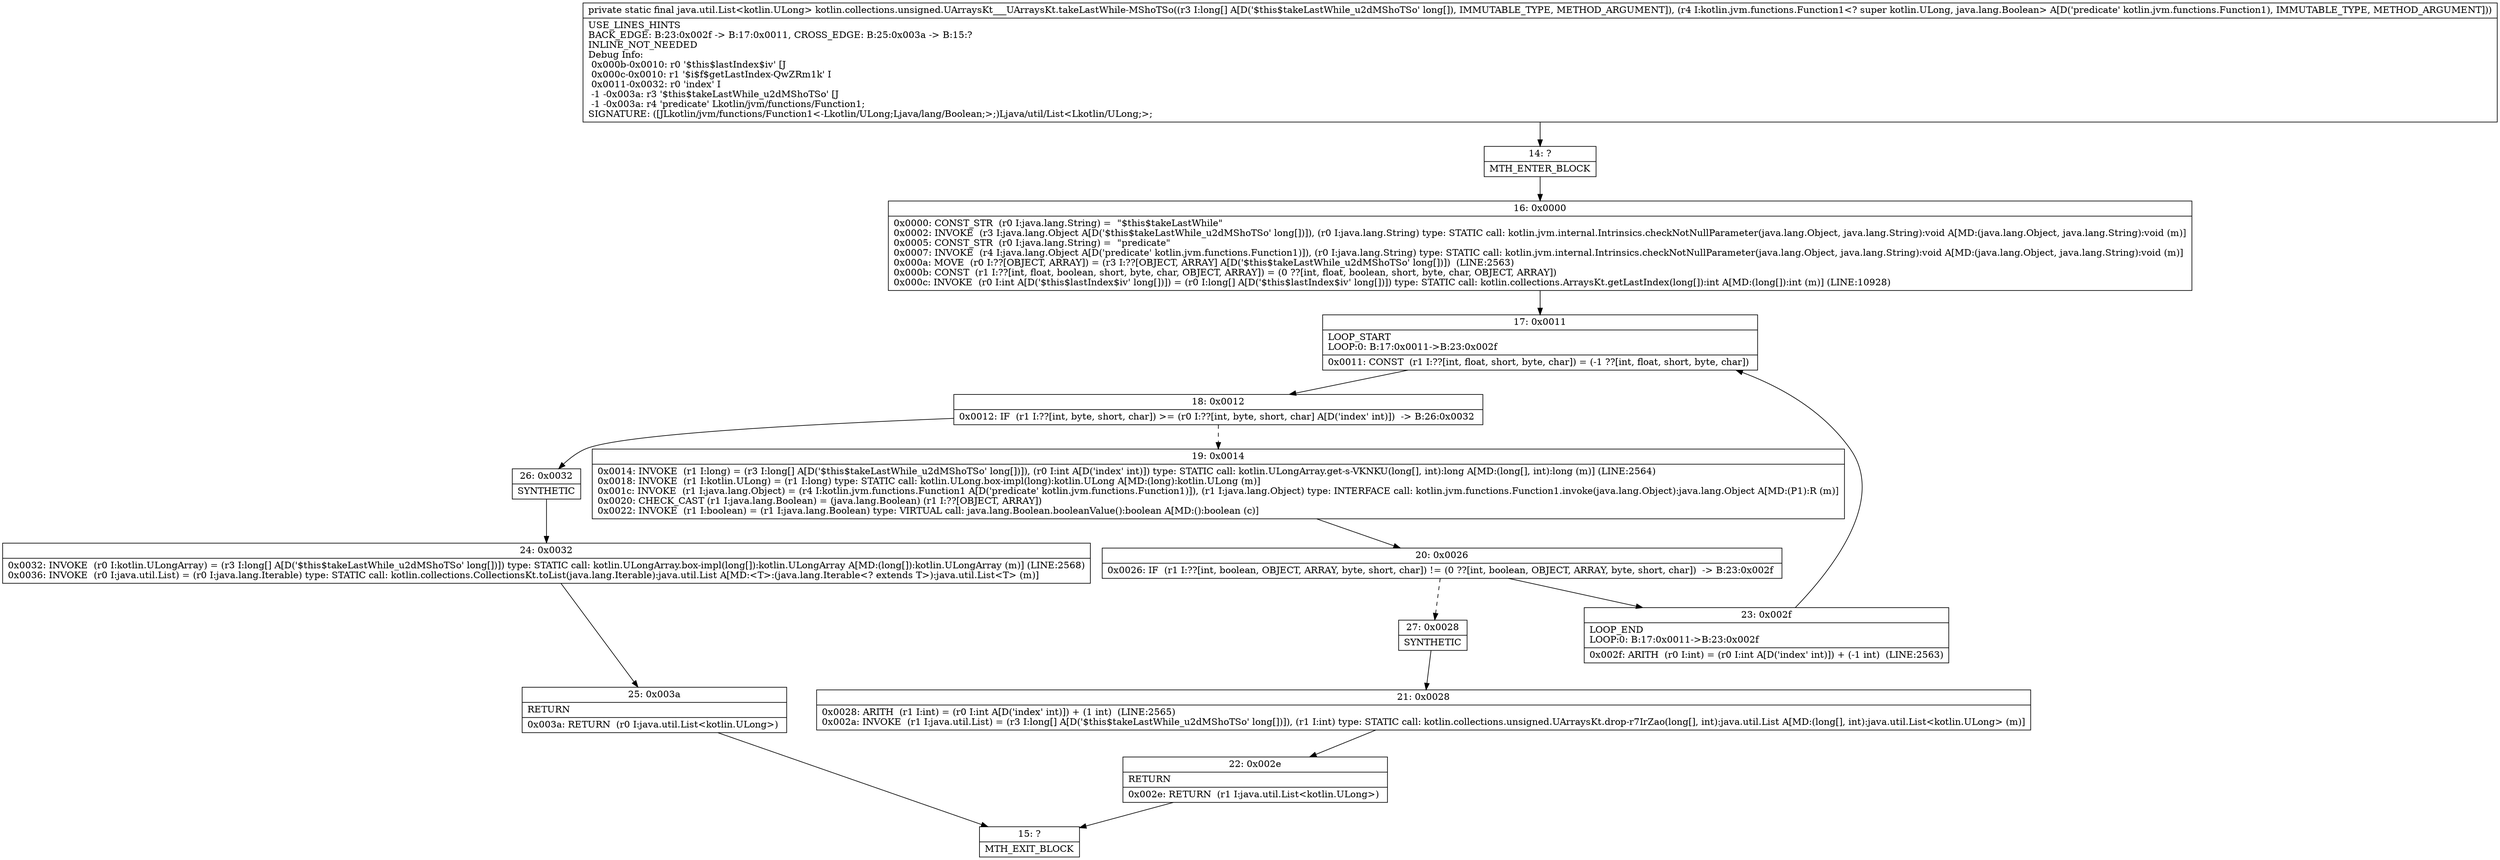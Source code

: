 digraph "CFG forkotlin.collections.unsigned.UArraysKt___UArraysKt.takeLastWhile\-MShoTSo([JLkotlin\/jvm\/functions\/Function1;)Ljava\/util\/List;" {
Node_14 [shape=record,label="{14\:\ ?|MTH_ENTER_BLOCK\l}"];
Node_16 [shape=record,label="{16\:\ 0x0000|0x0000: CONST_STR  (r0 I:java.lang.String) =  \"$this$takeLastWhile\" \l0x0002: INVOKE  (r3 I:java.lang.Object A[D('$this$takeLastWhile_u2dMShoTSo' long[])]), (r0 I:java.lang.String) type: STATIC call: kotlin.jvm.internal.Intrinsics.checkNotNullParameter(java.lang.Object, java.lang.String):void A[MD:(java.lang.Object, java.lang.String):void (m)]\l0x0005: CONST_STR  (r0 I:java.lang.String) =  \"predicate\" \l0x0007: INVOKE  (r4 I:java.lang.Object A[D('predicate' kotlin.jvm.functions.Function1)]), (r0 I:java.lang.String) type: STATIC call: kotlin.jvm.internal.Intrinsics.checkNotNullParameter(java.lang.Object, java.lang.String):void A[MD:(java.lang.Object, java.lang.String):void (m)]\l0x000a: MOVE  (r0 I:??[OBJECT, ARRAY]) = (r3 I:??[OBJECT, ARRAY] A[D('$this$takeLastWhile_u2dMShoTSo' long[])])  (LINE:2563)\l0x000b: CONST  (r1 I:??[int, float, boolean, short, byte, char, OBJECT, ARRAY]) = (0 ??[int, float, boolean, short, byte, char, OBJECT, ARRAY]) \l0x000c: INVOKE  (r0 I:int A[D('$this$lastIndex$iv' long[])]) = (r0 I:long[] A[D('$this$lastIndex$iv' long[])]) type: STATIC call: kotlin.collections.ArraysKt.getLastIndex(long[]):int A[MD:(long[]):int (m)] (LINE:10928)\l}"];
Node_17 [shape=record,label="{17\:\ 0x0011|LOOP_START\lLOOP:0: B:17:0x0011\-\>B:23:0x002f\l|0x0011: CONST  (r1 I:??[int, float, short, byte, char]) = (\-1 ??[int, float, short, byte, char]) \l}"];
Node_18 [shape=record,label="{18\:\ 0x0012|0x0012: IF  (r1 I:??[int, byte, short, char]) \>= (r0 I:??[int, byte, short, char] A[D('index' int)])  \-\> B:26:0x0032 \l}"];
Node_19 [shape=record,label="{19\:\ 0x0014|0x0014: INVOKE  (r1 I:long) = (r3 I:long[] A[D('$this$takeLastWhile_u2dMShoTSo' long[])]), (r0 I:int A[D('index' int)]) type: STATIC call: kotlin.ULongArray.get\-s\-VKNKU(long[], int):long A[MD:(long[], int):long (m)] (LINE:2564)\l0x0018: INVOKE  (r1 I:kotlin.ULong) = (r1 I:long) type: STATIC call: kotlin.ULong.box\-impl(long):kotlin.ULong A[MD:(long):kotlin.ULong (m)]\l0x001c: INVOKE  (r1 I:java.lang.Object) = (r4 I:kotlin.jvm.functions.Function1 A[D('predicate' kotlin.jvm.functions.Function1)]), (r1 I:java.lang.Object) type: INTERFACE call: kotlin.jvm.functions.Function1.invoke(java.lang.Object):java.lang.Object A[MD:(P1):R (m)]\l0x0020: CHECK_CAST (r1 I:java.lang.Boolean) = (java.lang.Boolean) (r1 I:??[OBJECT, ARRAY]) \l0x0022: INVOKE  (r1 I:boolean) = (r1 I:java.lang.Boolean) type: VIRTUAL call: java.lang.Boolean.booleanValue():boolean A[MD:():boolean (c)]\l}"];
Node_20 [shape=record,label="{20\:\ 0x0026|0x0026: IF  (r1 I:??[int, boolean, OBJECT, ARRAY, byte, short, char]) != (0 ??[int, boolean, OBJECT, ARRAY, byte, short, char])  \-\> B:23:0x002f \l}"];
Node_23 [shape=record,label="{23\:\ 0x002f|LOOP_END\lLOOP:0: B:17:0x0011\-\>B:23:0x002f\l|0x002f: ARITH  (r0 I:int) = (r0 I:int A[D('index' int)]) + (\-1 int)  (LINE:2563)\l}"];
Node_27 [shape=record,label="{27\:\ 0x0028|SYNTHETIC\l}"];
Node_21 [shape=record,label="{21\:\ 0x0028|0x0028: ARITH  (r1 I:int) = (r0 I:int A[D('index' int)]) + (1 int)  (LINE:2565)\l0x002a: INVOKE  (r1 I:java.util.List) = (r3 I:long[] A[D('$this$takeLastWhile_u2dMShoTSo' long[])]), (r1 I:int) type: STATIC call: kotlin.collections.unsigned.UArraysKt.drop\-r7IrZao(long[], int):java.util.List A[MD:(long[], int):java.util.List\<kotlin.ULong\> (m)]\l}"];
Node_22 [shape=record,label="{22\:\ 0x002e|RETURN\l|0x002e: RETURN  (r1 I:java.util.List\<kotlin.ULong\>) \l}"];
Node_15 [shape=record,label="{15\:\ ?|MTH_EXIT_BLOCK\l}"];
Node_26 [shape=record,label="{26\:\ 0x0032|SYNTHETIC\l}"];
Node_24 [shape=record,label="{24\:\ 0x0032|0x0032: INVOKE  (r0 I:kotlin.ULongArray) = (r3 I:long[] A[D('$this$takeLastWhile_u2dMShoTSo' long[])]) type: STATIC call: kotlin.ULongArray.box\-impl(long[]):kotlin.ULongArray A[MD:(long[]):kotlin.ULongArray (m)] (LINE:2568)\l0x0036: INVOKE  (r0 I:java.util.List) = (r0 I:java.lang.Iterable) type: STATIC call: kotlin.collections.CollectionsKt.toList(java.lang.Iterable):java.util.List A[MD:\<T\>:(java.lang.Iterable\<? extends T\>):java.util.List\<T\> (m)]\l}"];
Node_25 [shape=record,label="{25\:\ 0x003a|RETURN\l|0x003a: RETURN  (r0 I:java.util.List\<kotlin.ULong\>) \l}"];
MethodNode[shape=record,label="{private static final java.util.List\<kotlin.ULong\> kotlin.collections.unsigned.UArraysKt___UArraysKt.takeLastWhile\-MShoTSo((r3 I:long[] A[D('$this$takeLastWhile_u2dMShoTSo' long[]), IMMUTABLE_TYPE, METHOD_ARGUMENT]), (r4 I:kotlin.jvm.functions.Function1\<? super kotlin.ULong, java.lang.Boolean\> A[D('predicate' kotlin.jvm.functions.Function1), IMMUTABLE_TYPE, METHOD_ARGUMENT]))  | USE_LINES_HINTS\lBACK_EDGE: B:23:0x002f \-\> B:17:0x0011, CROSS_EDGE: B:25:0x003a \-\> B:15:?\lINLINE_NOT_NEEDED\lDebug Info:\l  0x000b\-0x0010: r0 '$this$lastIndex$iv' [J\l  0x000c\-0x0010: r1 '$i$f$getLastIndex\-QwZRm1k' I\l  0x0011\-0x0032: r0 'index' I\l  \-1 \-0x003a: r3 '$this$takeLastWhile_u2dMShoTSo' [J\l  \-1 \-0x003a: r4 'predicate' Lkotlin\/jvm\/functions\/Function1;\lSIGNATURE: ([JLkotlin\/jvm\/functions\/Function1\<\-Lkotlin\/ULong;Ljava\/lang\/Boolean;\>;)Ljava\/util\/List\<Lkotlin\/ULong;\>;\l}"];
MethodNode -> Node_14;Node_14 -> Node_16;
Node_16 -> Node_17;
Node_17 -> Node_18;
Node_18 -> Node_19[style=dashed];
Node_18 -> Node_26;
Node_19 -> Node_20;
Node_20 -> Node_23;
Node_20 -> Node_27[style=dashed];
Node_23 -> Node_17;
Node_27 -> Node_21;
Node_21 -> Node_22;
Node_22 -> Node_15;
Node_26 -> Node_24;
Node_24 -> Node_25;
Node_25 -> Node_15;
}


